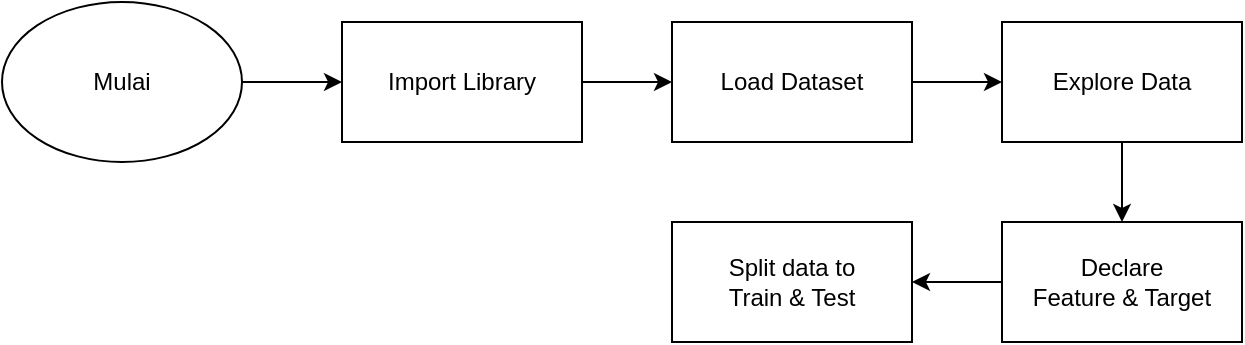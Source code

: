 <mxfile version="20.8.23" type="github">
  <diagram name="Page-1" id="Op1AWs6EVc8q6gd8F2oG">
    <mxGraphModel dx="1050" dy="619" grid="1" gridSize="10" guides="1" tooltips="1" connect="1" arrows="1" fold="1" page="1" pageScale="1" pageWidth="850" pageHeight="1100" math="0" shadow="0">
      <root>
        <mxCell id="0" />
        <mxCell id="1" parent="0" />
        <mxCell id="IJTv7nJ2Xhr_Yg-jEg-U-3" style="edgeStyle=orthogonalEdgeStyle;rounded=0;orthogonalLoop=1;jettySize=auto;html=1;entryX=0;entryY=0.5;entryDx=0;entryDy=0;" edge="1" parent="1" source="IJTv7nJ2Xhr_Yg-jEg-U-1" target="IJTv7nJ2Xhr_Yg-jEg-U-2">
          <mxGeometry relative="1" as="geometry" />
        </mxCell>
        <mxCell id="IJTv7nJ2Xhr_Yg-jEg-U-1" value="Mulai" style="ellipse;whiteSpace=wrap;html=1;" vertex="1" parent="1">
          <mxGeometry x="10" y="10" width="120" height="80" as="geometry" />
        </mxCell>
        <mxCell id="IJTv7nJ2Xhr_Yg-jEg-U-5" style="edgeStyle=orthogonalEdgeStyle;rounded=0;orthogonalLoop=1;jettySize=auto;html=1;entryX=0;entryY=0.5;entryDx=0;entryDy=0;" edge="1" parent="1" source="IJTv7nJ2Xhr_Yg-jEg-U-2" target="IJTv7nJ2Xhr_Yg-jEg-U-4">
          <mxGeometry relative="1" as="geometry" />
        </mxCell>
        <mxCell id="IJTv7nJ2Xhr_Yg-jEg-U-2" value="Import Library" style="whiteSpace=wrap;html=1;" vertex="1" parent="1">
          <mxGeometry x="180" y="20" width="120" height="60" as="geometry" />
        </mxCell>
        <mxCell id="IJTv7nJ2Xhr_Yg-jEg-U-7" style="edgeStyle=orthogonalEdgeStyle;rounded=0;orthogonalLoop=1;jettySize=auto;html=1;entryX=0;entryY=0.5;entryDx=0;entryDy=0;" edge="1" parent="1" source="IJTv7nJ2Xhr_Yg-jEg-U-4" target="IJTv7nJ2Xhr_Yg-jEg-U-6">
          <mxGeometry relative="1" as="geometry" />
        </mxCell>
        <mxCell id="IJTv7nJ2Xhr_Yg-jEg-U-4" value="Load Dataset" style="whiteSpace=wrap;html=1;" vertex="1" parent="1">
          <mxGeometry x="345" y="20" width="120" height="60" as="geometry" />
        </mxCell>
        <mxCell id="IJTv7nJ2Xhr_Yg-jEg-U-10" style="edgeStyle=orthogonalEdgeStyle;rounded=0;orthogonalLoop=1;jettySize=auto;html=1;entryX=0.5;entryY=0;entryDx=0;entryDy=0;" edge="1" parent="1" source="IJTv7nJ2Xhr_Yg-jEg-U-6" target="IJTv7nJ2Xhr_Yg-jEg-U-8">
          <mxGeometry relative="1" as="geometry" />
        </mxCell>
        <mxCell id="IJTv7nJ2Xhr_Yg-jEg-U-6" value="Explore Data" style="whiteSpace=wrap;html=1;" vertex="1" parent="1">
          <mxGeometry x="510" y="20" width="120" height="60" as="geometry" />
        </mxCell>
        <mxCell id="IJTv7nJ2Xhr_Yg-jEg-U-12" style="edgeStyle=orthogonalEdgeStyle;rounded=0;orthogonalLoop=1;jettySize=auto;html=1;entryX=1;entryY=0.5;entryDx=0;entryDy=0;" edge="1" parent="1" source="IJTv7nJ2Xhr_Yg-jEg-U-8" target="IJTv7nJ2Xhr_Yg-jEg-U-11">
          <mxGeometry relative="1" as="geometry" />
        </mxCell>
        <mxCell id="IJTv7nJ2Xhr_Yg-jEg-U-8" value="Declare&lt;br&gt;Feature &amp;amp; Target" style="whiteSpace=wrap;html=1;" vertex="1" parent="1">
          <mxGeometry x="510" y="120" width="120" height="60" as="geometry" />
        </mxCell>
        <mxCell id="IJTv7nJ2Xhr_Yg-jEg-U-11" value="Split data to&lt;br&gt;Train &amp;amp; Test" style="whiteSpace=wrap;html=1;" vertex="1" parent="1">
          <mxGeometry x="345" y="120" width="120" height="60" as="geometry" />
        </mxCell>
      </root>
    </mxGraphModel>
  </diagram>
</mxfile>
